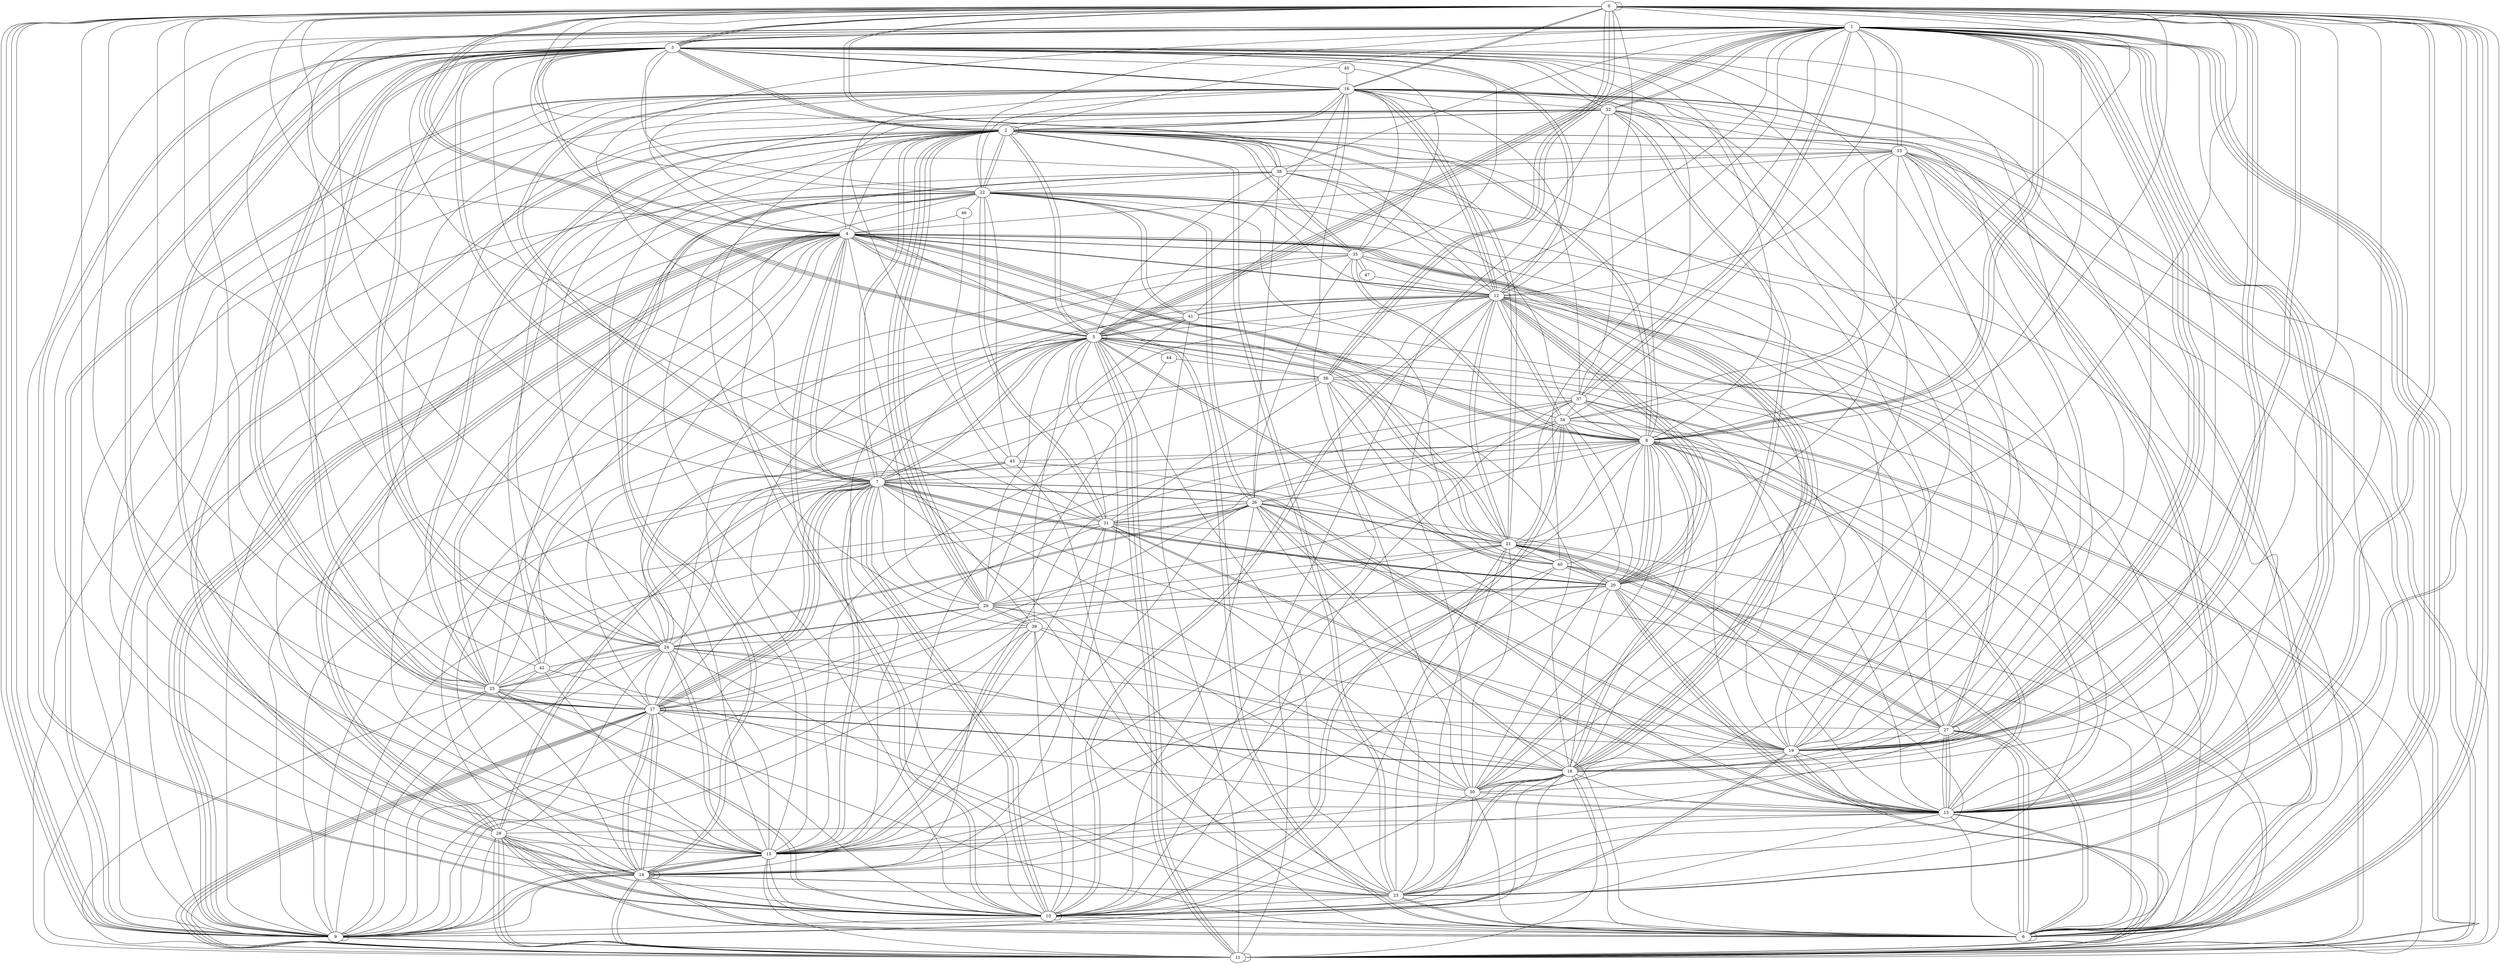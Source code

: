graph G {
0;
1;
2;
3;
4;
5;
6;
7;
8;
9;
10;
11;
12;
13;
14;
15;
16;
17;
18;
19;
20;
21;
22;
23;
24;
25;
26;
27;
28;
29;
30;
31;
32;
33;
34;
35;
36;
37;
38;
39;
40;
41;
42;
43;
44;
45;
46;
47;
20--27 ;
15--9 ;
31--13 ;
16--0 ;
5--27 ;
21--27 ;
11--36 ;
24--28 ;
6--12 ;
28--7 ;
4--8 ;
12--29 ;
12--3 ;
31--1 ;
23--2 ;
27--19 ;
14--31 ;
23--40 ;
17--11 ;
5--13 ;
14--6 ;
13--7 ;
37--34 ;
14--17 ;
21--4 ;
14--8 ;
10--21 ;
38--1 ;
27--27 ;
29--2 ;
1--34 ;
2--8 ;
14--16 ;
19--12 ;
13--27 ;
12--33 ;
0--36 ;
22--25 ;
5--44 ;
1--13 ;
32--37 ;
13--4 ;
27--6 ;
11--33 ;
24--1 ;
17--11 ;
15--24 ;
20--0 ;
2--0 ;
28--4 ;
22--43 ;
29--5 ;
28--7 ;
29--44 ;
1--13 ;
2--24 ;
11--5 ;
36--17 ;
40--20 ;
7--8 ;
2--32 ;
7--26 ;
30--16 ;
46--4 ;
4--34 ;
10--5 ;
2--21 ;
0--23 ;
14--38 ;
0--3 ;
14--37 ;
32--3 ;
8--4 ;
21--4 ;
18--8 ;
13--7 ;
17--0 ;
25--17 ;
11--16 ;
12--22 ;
46--43 ;
3--21 ;
14--35 ;
40--8 ;
3--35 ;
16--31 ;
24--5 ;
1--6 ;
12--38 ;
18--20 ;
30--33 ;
20--14 ;
14--28 ;
11--41 ;
3--22 ;
36--31 ;
18--36 ;
40--6 ;
12--5 ;
15--7 ;
21--20 ;
43--41 ;
28--10 ;
16--32 ;
1--8 ;
26--19 ;
19--35 ;
3--0 ;
12--27 ;
17--3 ;
7--17 ;
1--6 ;
31--22 ;
4--9 ;
13--16 ;
0--36 ;
10--9 ;
1--3 ;
9--33 ;
9--21 ;
14--15 ;
16--0 ;
33--18 ;
5--11 ;
22--11 ;
34--20 ;
20--12 ;
19--0 ;
4--10 ;
5--5 ;
25--3 ;
10--6 ;
3--2 ;
8--35 ;
17--14 ;
18--13 ;
27--6 ;
13--11 ;
0--30 ;
19--13 ;
4--29 ;
12--30 ;
30--10 ;
30--13 ;
17--14 ;
13--20 ;
7--16 ;
26--35 ;
11--5 ;
18--16 ;
4--11 ;
18--26 ;
27--16 ;
11--37 ;
20--23 ;
26--22 ;
33--1 ;
2--7 ;
8--20 ;
23--6 ;
24--4 ;
21--27 ;
26--22 ;
31--21 ;
9--20 ;
12--12 ;
43--7 ;
7--10 ;
26--34 ;
42--25 ;
2--25 ;
1--42 ;
28--15 ;
28--22 ;
6--10 ;
4--35 ;
11--18 ;
30--18 ;
34--10 ;
3--37 ;
39--15 ;
26--25 ;
37--19 ;
6--40 ;
19--10 ;
17--31 ;
22--10 ;
14--23 ;
4--9 ;
9--11 ;
32--10 ;
39--24 ;
17--11 ;
14--2 ;
28--3 ;
0--13 ;
37--16 ;
47--35 ;
3--15 ;
29--24 ;
7--3 ;
15--18 ;
0--9 ;
4--3 ;
5--9 ;
23--1 ;
3--17 ;
25--1 ;
8--3 ;
3--25 ;
7--10 ;
2--22 ;
21--2 ;
14--14 ;
18--8 ;
18--10 ;
38--0 ;
17--18 ;
21--40 ;
20--13 ;
2--16 ;
0--15 ;
4--9 ;
32--30 ;
14--25 ;
16--12 ;
40--14 ;
3--10 ;
31--5 ;
10--25 ;
3--27 ;
17--9 ;
25--9 ;
1--15 ;
14--23 ;
16--4 ;
0--8 ;
26--21 ;
31--15 ;
1--12 ;
31--8 ;
22--9 ;
39--19 ;
12--41 ;
20--7 ;
3--24 ;
16--24 ;
15--2 ;
0--27 ;
18--4 ;
35--2 ;
38--14 ;
8--21 ;
13--31 ;
26--15 ;
38--8 ;
39--29 ;
19--15 ;
36--24 ;
5--16 ;
28--10 ;
13--33 ;
12--20 ;
24--32 ;
1--5 ;
0--25 ;
6--38 ;
10--34 ;
8--17 ;
6--4 ;
6--0 ;
6--34 ;
9--32 ;
35--22 ;
19--18 ;
6--30 ;
13--22 ;
8--43 ;
39--23 ;
9--16 ;
17--3 ;
10--12 ;
23--21 ;
5--1 ;
40--5 ;
2--16 ;
28--11 ;
33--38 ;
41--16 ;
3--24 ;
7--3 ;
10--10 ;
18--1 ;
29--7 ;
22--16 ;
42--4 ;
15--14 ;
8--20 ;
15--36 ;
23--24 ;
29--24 ;
10--19 ;
17--7 ;
7--17 ;
11--19 ;
25--11 ;
0--0 ;
35--47 ;
8--32 ;
4--18 ;
0--4 ;
25--6 ;
9--11 ;
11--13 ;
19--7 ;
34--8 ;
11--16 ;
26--8 ;
14--9 ;
0--1 ;
12--4 ;
27--34 ;
25--26 ;
33--4 ;
11--33 ;
2--22 ;
20--12 ;
43--19 ;
16--7 ;
29--39 ;
6--2 ;
26--10 ;
6--5 ;
2--23 ;
19--25 ;
13--27 ;
39--9 ;
45--16 ;
31--9 ;
5--0 ;
13--24 ;
37--1 ;
5--41 ;
9--7 ;
26--18 ;
7--5 ;
10--37 ;
3--4 ;
2--3 ;
3--15 ;
10--4 ;
43--14 ;
30--31 ;
41--13 ;
11--26 ;
38--2 ;
29--21 ;
6--8 ;
26--9 ;
29--20 ;
0--38 ;
9--28 ;
10--3 ;
33--6 ;
6--28 ;
9--9 ;
27--6 ;
1--13 ;
1--8 ;
16--9 ;
21--12 ;
19--1 ;
7--10 ;
36--1 ;
29--2 ;
5--1 ;
33--32 ;
11--14 ;
16--12 ;
30--9 ;
17--10 ;
5--3 ;
21--15 ;
42--38 ;
4--2 ;
34--33 ;
4--25 ;
1--19 ;
16--15 ;
6--6 ;
15--14 ;
16--3 ;
13--8 ;
9--14 ;
40--36 ;
39--5 ;
21--12 ;
35--4 ;
4--9 ;
33--1 ;
13--28 ;
18--24 ;
21--26 ;
41--12 ;
6--24 ;
15--20 ;
22--39 ;
7--23 ;
6--23 ;
13--1 ;
2--1 ;
10--25 ;
17--11 ;
23--18 ;
21--5 ;
6--18 ;
3--0 ;
6--14 ;
11--12 ;
28--3 ;
27--13 ;
2--33 ;
12--16 ;
5--38 ;
28--11 ;
22--41 ;
8--20 ;
8--33 ;
22--41 ;
23--29 ;
8--2 ;
31--34 ;
11--11 ;
42--9 ;
37--15 ;
2--5 ;
26--31 ;
1--40 ;
19--22 ;
5--0 ;
7--25 ;
44--36 ;
12--34 ;
41--14 ;
5--25 ;
36--20 ;
17--27 ;
28--11 ;
27--12 ;
15--42 ;
20--1 ;
10--2 ;
4--7 ;
32--11 ;
0--12 ;
9--18 ;
13--33 ;
15--11 ;
45--35 ;
6--28 ;
7--20 ;
18--17 ;
7--43 ;
13--33 ;
7--26 ;
39--18 ;
0--11 ;
23--13 ;
0--23 ;
17--5 ;
6--43 ;
3--18 ;
35--15 ;
8--4 ;
6--31 ;
8--8 ;
3--16 ;
14--14 ;
39--10 ;
26--23 ;
3--19 ;
2--12 ;
14--9 ;
12--4 ;
7--17 ;
0--9 ;
22--46 ;
19--0 ;
0--5 ;
34--29 ;
1--32 ;
21--30 ;
4--28 ;
1--37 ;
8--23 ;
18--0 ;
17--17 ;
27--21 ;
21--20 ;
1--19 ;
19--1 ;
9--0 ;
36--0 ;
13--20 ;
3--14 ;
13--21 ;
17--4 ;
1--32 ;
22--1 ;
2--3 ;
11--37 ;
25--2 ;
5--2 ;
4--28 ;
15--10 ;
19--0 ;
9--0 ;
41--5 ;
2--29 ;
7--4 ;
11--40 ;
32--4 ;
24--42 ;
10--13 ;
18--4 ;
24--9 ;
20--7 ;
17--29 ;
5--40 ;
18--4 ;
30--7 ;
25--32 ;
24--25 ;
13--8 ;
31--3 ;
23--18 ;
18--30 ;
47--12 ;
8--1 ;
11--19 ;
11--14 ;
6--0 ;
2--2 ;
13--17 ;
23--10 ;
12--20 ;
0--22 ;
26--17 ;
37--21 ;
12--15 ;
17--14 ;
27--15 ;
1--9 ;
16--3 ;
3--1 ;
30--3 ;
35--2 ;
30--34 ;
40--22 ;
35--16 ;
22--25 ;
27--0 ;
3--45 ;
5--1 ;
29--2 ;
10--12 ;
32--2 ;
12--7 ;
15--4 ;
0--6 ;
15--39 ;
35--18 ;
5--23 ;
6--15 ;
2--7 ;
4--6 ;
20--29 ;
30--29 ;
1--39 ;
36--37 ;
1--6 ;
3--12 ;
13--6 ;
13--0 ;
22--31 ;
23--28 ;
23--42 ;
19--16 ;
32--19 ;
30--32 ;
7--5 ;
19--26 ;
42--0 ;
2--19 ;
17--24 ;
5--24 ;
7--15 ;
30--8 ;
34--12 ;
8--35 ;
1--6 ;
38--22 ;
15--24 ;
8--19 ;
7--0 ;
10--14 ;
2--9 ;
6--2 ;
26--38 ;
21--5 ;
36--5 ;
8--37 ;
2--14 ;
28--10 ;
0--34 ;
}
